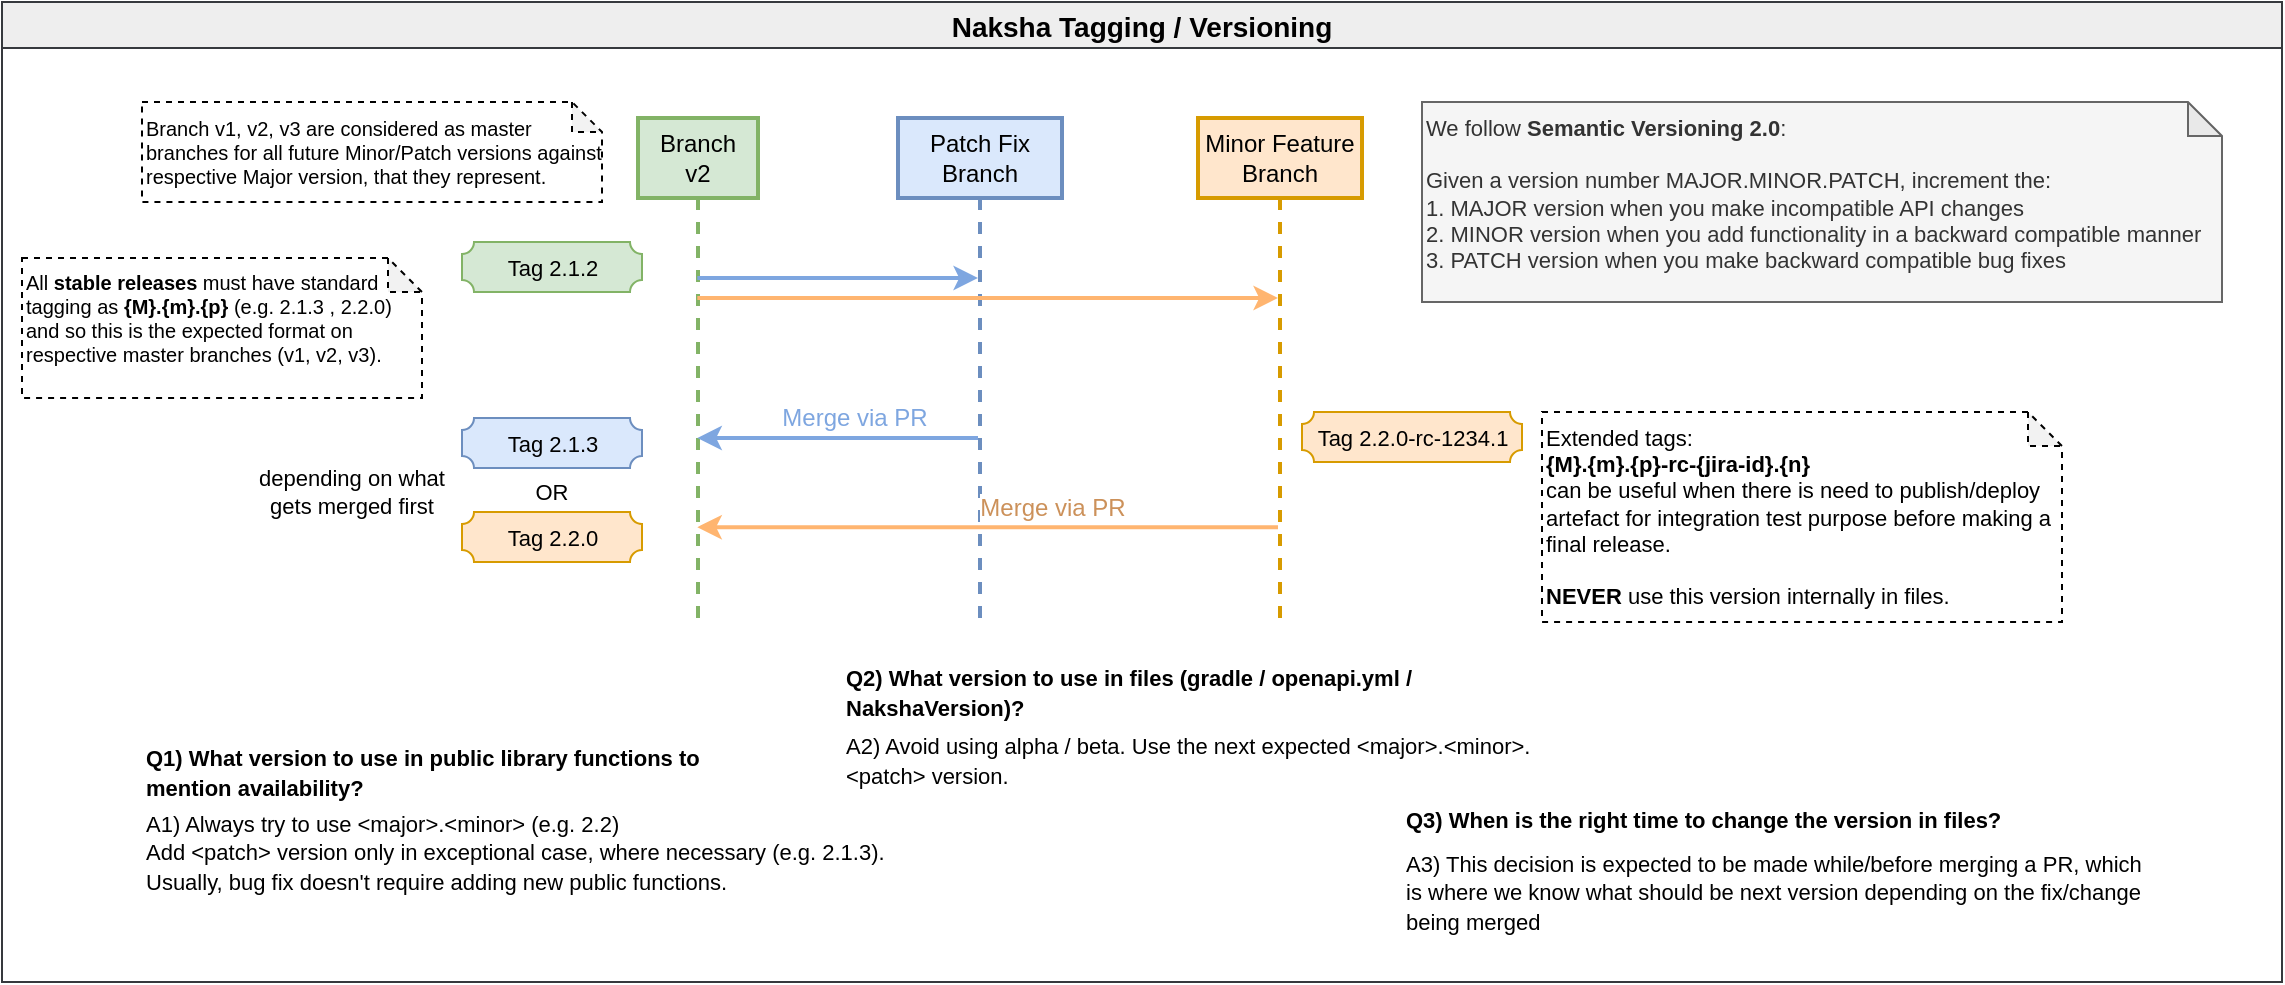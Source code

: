 <mxfile version="16.1.2" type="device"><diagram id="FqtrIQnFu3pQUDG5Il5l" name="Page-1"><mxGraphModel dx="1310" dy="617" grid="1" gridSize="10" guides="1" tooltips="1" connect="1" arrows="1" fold="1" page="1" pageScale="1" pageWidth="1169" pageHeight="827" math="0" shadow="0"><root><mxCell id="0"/><mxCell id="1" parent="0"/><mxCell id="e-duugxKTLwVtAaBQtIf-51" value="Naksha Tagging / Versioning" style="swimlane;fontSize=14;strokeColor=#36393d;collapsible=0;fillColor=#eeeeee;" parent="1" vertex="1"><mxGeometry x="60" y="20" width="1140" height="490" as="geometry"/></mxCell><mxCell id="e-duugxKTLwVtAaBQtIf-6" value="Branch&lt;br&gt;v2" style="shape=umlLifeline;perimeter=lifelinePerimeter;whiteSpace=wrap;html=1;container=1;collapsible=0;recursiveResize=0;outlineConnect=0;fillColor=#d5e8d4;strokeColor=#82b366;strokeWidth=2;" parent="e-duugxKTLwVtAaBQtIf-51" vertex="1"><mxGeometry x="318" y="58" width="60" height="250" as="geometry"/></mxCell><mxCell id="e-duugxKTLwVtAaBQtIf-7" value="Patch Fix Branch" style="shape=umlLifeline;perimeter=lifelinePerimeter;whiteSpace=wrap;html=1;container=1;collapsible=0;recursiveResize=0;outlineConnect=0;fillColor=#dae8fc;strokeColor=#6c8ebf;strokeWidth=2;" parent="e-duugxKTLwVtAaBQtIf-51" vertex="1"><mxGeometry x="448" y="58" width="82" height="250" as="geometry"/></mxCell><mxCell id="e-duugxKTLwVtAaBQtIf-8" value="" style="endArrow=classic;html=1;rounded=0;strokeColor=#FFB570;strokeWidth=2;" parent="e-duugxKTLwVtAaBQtIf-51" target="e-duugxKTLwVtAaBQtIf-38" edge="1"><mxGeometry width="50" height="50" relative="1" as="geometry"><mxPoint x="347.667" y="148" as="sourcePoint"/><mxPoint x="477.5" y="148" as="targetPoint"/><Array as="points"><mxPoint x="428" y="148"/></Array></mxGeometry></mxCell><mxCell id="e-duugxKTLwVtAaBQtIf-9" value="" style="endArrow=classic;html=1;rounded=0;fillColor=#ffcc99;strokeColor=#FFB570;strokeWidth=2;" parent="e-duugxKTLwVtAaBQtIf-51" source="e-duugxKTLwVtAaBQtIf-38" edge="1"><mxGeometry width="50" height="50" relative="1" as="geometry"><mxPoint x="477.5" y="262.58" as="sourcePoint"/><mxPoint x="347.667" y="262.58" as="targetPoint"/><Array as="points"><mxPoint x="418" y="262.58"/></Array></mxGeometry></mxCell><mxCell id="e-duugxKTLwVtAaBQtIf-24" value="Merge via PR" style="edgeLabel;html=1;align=center;verticalAlign=middle;resizable=0;points=[];fontColor=#CC915A;fontSize=12;" parent="e-duugxKTLwVtAaBQtIf-9" vertex="1" connectable="0"><mxGeometry x="-0.322" relative="1" as="geometry"><mxPoint x="-15" y="-10" as="offset"/></mxGeometry></mxCell><mxCell id="e-duugxKTLwVtAaBQtIf-20" value="&lt;font color=&quot;#000000&quot; style=&quot;font-size: 11px;&quot;&gt;OR&lt;/font&gt;" style="text;html=1;strokeColor=none;fillColor=none;align=center;verticalAlign=middle;whiteSpace=wrap;rounded=0;fontColor=#CC0000;fontSize=11;" parent="e-duugxKTLwVtAaBQtIf-51" vertex="1"><mxGeometry x="260" y="235" width="30" height="20" as="geometry"/></mxCell><mxCell id="e-duugxKTLwVtAaBQtIf-30" value="" style="endArrow=classic;html=1;rounded=0;fillColor=#cce5ff;strokeColor=#7EA6E0;strokeWidth=2;" parent="e-duugxKTLwVtAaBQtIf-51" target="e-duugxKTLwVtAaBQtIf-7" edge="1"><mxGeometry width="50" height="50" relative="1" as="geometry"><mxPoint x="347.667" y="138" as="sourcePoint"/><mxPoint x="477.5" y="138" as="targetPoint"/><Array as="points"><mxPoint x="428" y="138"/></Array></mxGeometry></mxCell><mxCell id="e-duugxKTLwVtAaBQtIf-31" value="" style="endArrow=classic;html=1;rounded=0;fillColor=#cce5ff;strokeColor=#7EA6E0;strokeWidth=2;" parent="e-duugxKTLwVtAaBQtIf-51" source="e-duugxKTLwVtAaBQtIf-7" edge="1"><mxGeometry width="50" height="50" relative="1" as="geometry"><mxPoint x="477.5" y="218" as="sourcePoint"/><mxPoint x="347.667" y="218" as="targetPoint"/><Array as="points"><mxPoint x="418" y="218"/></Array></mxGeometry></mxCell><mxCell id="e-duugxKTLwVtAaBQtIf-32" value="Merge via PR" style="edgeLabel;html=1;align=center;verticalAlign=middle;resizable=0;points=[];fontColor=#7EA6E0;fontSize=12;" parent="e-duugxKTLwVtAaBQtIf-31" vertex="1" connectable="0"><mxGeometry x="-0.322" relative="1" as="geometry"><mxPoint x="-15" y="-10" as="offset"/></mxGeometry></mxCell><mxCell id="e-duugxKTLwVtAaBQtIf-38" value="Minor Feature Branch" style="shape=umlLifeline;perimeter=lifelinePerimeter;whiteSpace=wrap;html=1;container=1;collapsible=0;recursiveResize=0;outlineConnect=0;fillColor=#ffe6cc;strokeColor=#d79b00;strokeWidth=2;" parent="e-duugxKTLwVtAaBQtIf-51" vertex="1"><mxGeometry x="598" y="58" width="82" height="250" as="geometry"/></mxCell><mxCell id="e-duugxKTLwVtAaBQtIf-39" value="&lt;font color=&quot;#000000&quot; style=&quot;font-size: 11px;&quot;&gt;depending on what gets merged first&lt;/font&gt;" style="text;html=1;strokeColor=none;fillColor=none;align=center;verticalAlign=middle;whiteSpace=wrap;rounded=0;fontColor=#CC0000;fontSize=11;" parent="e-duugxKTLwVtAaBQtIf-51" vertex="1"><mxGeometry x="120" y="230" width="110" height="30" as="geometry"/></mxCell><mxCell id="e-duugxKTLwVtAaBQtIf-50" value="Extended tags:&lt;br&gt;&lt;b&gt;{M}.{m}.{p}-rc-{jira-id}.{n}&amp;nbsp;&lt;/b&gt;&lt;br&gt;can be useful when there is need to publish/deploy artefact for integration test purpose before making a final release.&lt;br&gt;&lt;b&gt;&lt;br&gt;NEVER&lt;/b&gt; use this version internally in files." style="shape=note;whiteSpace=wrap;html=1;backgroundOutline=1;darkOpacity=0.05;fontSize=11;fontColor=#000000;strokeColor=default;size=17;align=left;labelPosition=center;verticalLabelPosition=middle;verticalAlign=top;spacing=2;dashed=1;" parent="e-duugxKTLwVtAaBQtIf-51" vertex="1"><mxGeometry x="770" y="205" width="260" height="105" as="geometry"/></mxCell><mxCell id="e-duugxKTLwVtAaBQtIf-49" value="We follow &lt;b&gt;Semantic Versioning 2.0&lt;/b&gt;:&lt;br style=&quot;font-size: 11px&quot;&gt;&lt;br style=&quot;font-size: 11px&quot;&gt;&lt;p style=&quot;margin: 0px 0px 1em ; font-family: &amp;#34;helvetica&amp;#34; , &amp;#34;arial&amp;#34; , sans-serif ; font-size: 11px&quot;&gt;Given a version number MAJOR.MINOR.PATCH, increment the:&lt;br&gt;&lt;span&gt;1. MAJOR version when you make incompatible API changes&lt;br&gt;&lt;/span&gt;&lt;span&gt;2. MINOR version when you add functionality in a backward compatible manner&lt;br&gt;&lt;/span&gt;&lt;span&gt;3. PATCH version when you make backward compatible bug fixes&lt;/span&gt;&lt;/p&gt;" style="shape=note;whiteSpace=wrap;html=1;backgroundOutline=1;darkOpacity=0.05;fontSize=11;strokeColor=#666666;size=17;align=left;labelPosition=center;verticalLabelPosition=middle;verticalAlign=top;spacing=2;fillColor=#f5f5f5;fontColor=#333333;" parent="e-duugxKTLwVtAaBQtIf-51" vertex="1"><mxGeometry x="710" y="50" width="400" height="100" as="geometry"/></mxCell><mxCell id="e-duugxKTLwVtAaBQtIf-52" value="" style="group;strokeColor=none;perimeterSpacing=0;rounded=1;dashed=1;dashPattern=1 1;fontSize=12;" parent="e-duugxKTLwVtAaBQtIf-51" vertex="1" connectable="0"><mxGeometry x="70" y="370" width="410" height="60" as="geometry"/></mxCell><mxCell id="e-duugxKTLwVtAaBQtIf-15" value="&lt;font style=&quot;font-size: 11px&quot;&gt;Q1) What version to use in public library functions to mention availability?&lt;/font&gt;" style="text;html=1;strokeColor=none;fillColor=none;align=left;verticalAlign=middle;whiteSpace=wrap;rounded=0;fontColor=#000000;fontStyle=1" parent="e-duugxKTLwVtAaBQtIf-52" vertex="1"><mxGeometry width="300" height="30" as="geometry"/></mxCell><mxCell id="e-duugxKTLwVtAaBQtIf-36" value="&lt;font style=&quot;font-size: 11px&quot;&gt;A1) Always try to use &amp;lt;major&amp;gt;.&amp;lt;minor&amp;gt; (e.g. 2.2)&lt;br&gt;Add &amp;lt;patch&amp;gt; version only in exceptional case, where necessary (e.g. 2.1.3). Usually, bug fix doesn't require adding new public functions.&lt;/font&gt;" style="text;html=1;strokeColor=none;fillColor=none;align=left;verticalAlign=middle;whiteSpace=wrap;rounded=0;fontColor=#000000;fontSize=12;" parent="e-duugxKTLwVtAaBQtIf-52" vertex="1"><mxGeometry y="40" width="410" height="30" as="geometry"/></mxCell><mxCell id="e-duugxKTLwVtAaBQtIf-53" value="" style="group;fontStyle=0" parent="e-duugxKTLwVtAaBQtIf-51" vertex="1" connectable="0"><mxGeometry x="420" y="330" width="370" height="54" as="geometry"/></mxCell><mxCell id="e-duugxKTLwVtAaBQtIf-16" value="&lt;font style=&quot;font-size: 11px&quot; color=&quot;#000000&quot;&gt;&lt;b&gt;Q2) What version to use in files (gradle / openapi.yml / NakshaVersion)?&lt;/b&gt;&lt;/font&gt;" style="text;html=1;strokeColor=none;fillColor=none;align=left;verticalAlign=middle;whiteSpace=wrap;rounded=0;fontColor=#CC0000;" parent="e-duugxKTLwVtAaBQtIf-53" vertex="1"><mxGeometry width="360" height="30" as="geometry"/></mxCell><mxCell id="e-duugxKTLwVtAaBQtIf-37" value="&lt;font style=&quot;font-size: 11px&quot;&gt;A2) Avoid using alpha / beta. Use the next expected &amp;lt;major&amp;gt;.&amp;lt;minor&amp;gt;.&amp;lt;patch&amp;gt; version.&lt;/font&gt;" style="text;html=1;strokeColor=none;fillColor=none;align=left;verticalAlign=middle;whiteSpace=wrap;rounded=0;fontColor=#000000;" parent="e-duugxKTLwVtAaBQtIf-53" vertex="1"><mxGeometry y="34" width="370" height="30" as="geometry"/></mxCell><mxCell id="e-duugxKTLwVtAaBQtIf-54" value="" style="group" parent="e-duugxKTLwVtAaBQtIf-51" vertex="1" connectable="0"><mxGeometry x="700" y="394" width="370" height="60" as="geometry"/></mxCell><mxCell id="e-duugxKTLwVtAaBQtIf-45" value="&lt;font style=&quot;font-size: 11px&quot;&gt;Q3) When is the right time to change the version in files?&lt;/font&gt;" style="text;html=1;strokeColor=none;fillColor=none;align=left;verticalAlign=middle;whiteSpace=wrap;rounded=0;fontColor=#000000;fontStyle=1" parent="e-duugxKTLwVtAaBQtIf-54" vertex="1"><mxGeometry width="360" height="30" as="geometry"/></mxCell><mxCell id="e-duugxKTLwVtAaBQtIf-46" value="&lt;font style=&quot;font-size: 11px&quot;&gt;A3) This decision is expected to be made while/before merging a PR, which is where we know what should be next version depending on the fix/change being merged&amp;nbsp;&lt;/font&gt;" style="text;html=1;strokeColor=none;fillColor=none;align=left;verticalAlign=middle;whiteSpace=wrap;rounded=0;fontColor=#000000;fontStyle=0" parent="e-duugxKTLwVtAaBQtIf-54" vertex="1"><mxGeometry y="36" width="370" height="30" as="geometry"/></mxCell><mxCell id="e-duugxKTLwVtAaBQtIf-56" value="Branch v1, v2, v3 are considered as master branches for all future Minor/Patch versions against respective Major version, that they represent." style="shape=note;whiteSpace=wrap;html=1;backgroundOutline=1;darkOpacity=0.05;rounded=1;fontSize=10;fontColor=#000000;strokeColor=default;strokeWidth=1;size=15;align=left;dashed=1;" parent="e-duugxKTLwVtAaBQtIf-51" vertex="1"><mxGeometry x="70" y="50" width="230" height="50" as="geometry"/></mxCell><mxCell id="e-duugxKTLwVtAaBQtIf-57" value="All &lt;b&gt;stable releases&lt;/b&gt; must have standard tagging as&amp;nbsp;&lt;b style=&quot;font-size: 10px&quot;&gt;{M}.{m}.{p}&lt;/b&gt;&amp;nbsp;(e.g. 2.1.3 , 2.2.0) and so this is the expected format on respective master branches (v1, v2, v3)." style="shape=note;whiteSpace=wrap;html=1;backgroundOutline=1;darkOpacity=0.05;fontSize=10;fontColor=#000000;strokeColor=default;size=17;align=left;labelPosition=center;verticalLabelPosition=middle;verticalAlign=top;spacing=2;dashed=1;" parent="e-duugxKTLwVtAaBQtIf-51" vertex="1"><mxGeometry x="10" y="128" width="200" height="70" as="geometry"/></mxCell><mxCell id="e-duugxKTLwVtAaBQtIf-58" value="Tag 2.1.2" style="verticalLabelPosition=middle;verticalAlign=middle;html=1;shape=mxgraph.basic.plaque;dx=3;rounded=1;fontSize=11;strokeColor=#82b366;strokeWidth=1;fillColor=#d5e8d4;align=center;labelPosition=center;" parent="e-duugxKTLwVtAaBQtIf-51" vertex="1"><mxGeometry x="230" y="120" width="90" height="25" as="geometry"/></mxCell><mxCell id="e-duugxKTLwVtAaBQtIf-59" value="Tag 2.1.3" style="verticalLabelPosition=middle;verticalAlign=middle;html=1;shape=mxgraph.basic.plaque;dx=3;rounded=1;fontSize=11;strokeColor=#6c8ebf;strokeWidth=1;fillColor=#dae8fc;align=center;labelPosition=center;" parent="e-duugxKTLwVtAaBQtIf-51" vertex="1"><mxGeometry x="230" y="208" width="90" height="25" as="geometry"/></mxCell><mxCell id="e-duugxKTLwVtAaBQtIf-89" value="Tag 2.2.0" style="verticalLabelPosition=middle;verticalAlign=middle;html=1;shape=mxgraph.basic.plaque;dx=3;rounded=1;fontSize=11;strokeColor=#d79b00;strokeWidth=1;fillColor=#ffe6cc;align=center;labelPosition=center;" parent="e-duugxKTLwVtAaBQtIf-51" vertex="1"><mxGeometry x="230" y="255" width="90" height="25" as="geometry"/></mxCell><mxCell id="e-duugxKTLwVtAaBQtIf-90" value="&lt;span style=&quot;font-size: 11px;&quot;&gt;Tag 2.2.0-rc-1234.1&lt;/span&gt;" style="verticalLabelPosition=middle;verticalAlign=middle;html=1;shape=mxgraph.basic.plaque;dx=3;rounded=1;fontSize=11;strokeColor=#d79b00;strokeWidth=1;fillColor=#ffe6cc;align=center;labelPosition=center;" parent="e-duugxKTLwVtAaBQtIf-51" vertex="1"><mxGeometry x="650" y="205" width="110" height="25" as="geometry"/></mxCell></root></mxGraphModel></diagram></mxfile>